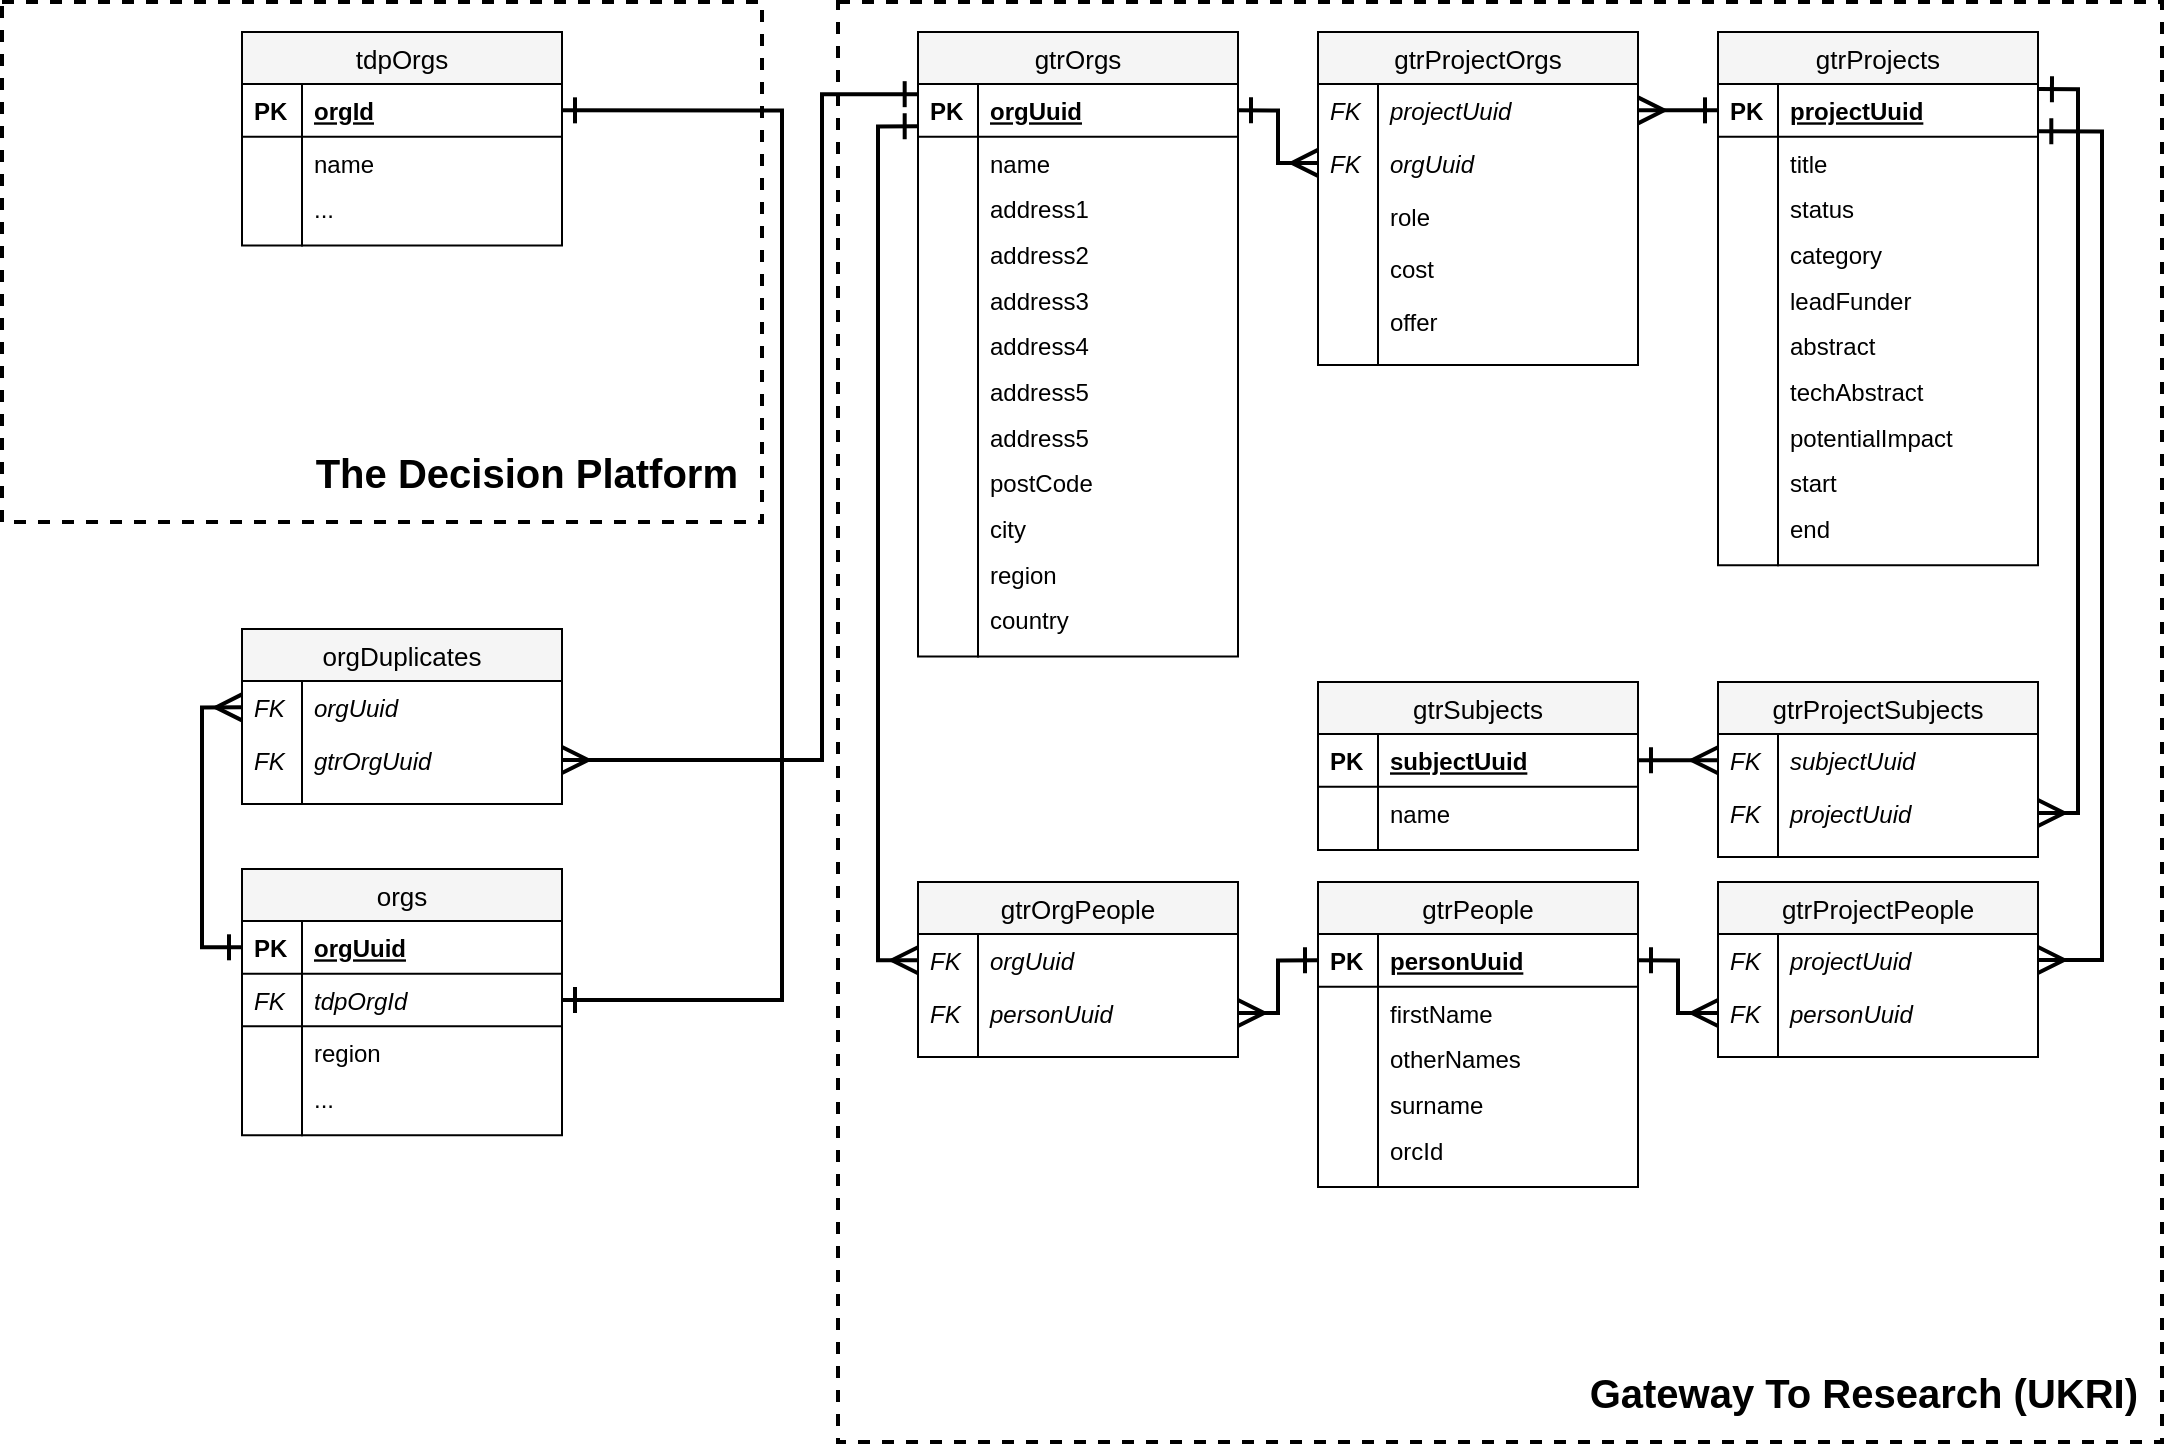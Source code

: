 <mxfile version="12.3.5" type="device" pages="1"><diagram id="cdb5e136-1861-7ef1-5e76-c57f7e18aa8d" name="erd"><mxGraphModel dx="1256" dy="652" grid="1" gridSize="10" guides="1" tooltips="1" connect="1" arrows="1" fold="1" page="1" pageScale="1" pageWidth="1169" pageHeight="827" math="1" shadow="0"><root><mxCell id="0"/><mxCell id="1" parent="0"/><mxCell id="blMHK3Wycyq-sVaYmB1D-26" value="&lt;div style=&quot;font-size: 20px;&quot; align=&quot;right&quot;&gt;Gateway To Research (UKRI)&lt;br style=&quot;font-size: 20px;&quot;&gt;&lt;/div&gt;" style="rounded=0;whiteSpace=wrap;html=1;strokeColor=#000000;fontColor=#000000;align=right;verticalAlign=bottom;fontSize=20;fontStyle=1;spacingBottom=10;spacingRight=10;strokeWidth=2;dashed=1;" parent="1" vertex="1"><mxGeometry x="458" y="40" width="662" height="720" as="geometry"/></mxCell><mxCell id="4a63a70a29bb4ada-1" value="gtrOrgs" style="swimlane;fontStyle=0;childLayout=stackLayout;horizontal=1;startSize=26;fillColor=#f5f5f5;horizontalStack=0;resizeParent=1;resizeParentMax=0;resizeLast=0;collapsible=1;marginBottom=0;swimlaneFillColor=#ffffff;align=center;strokeWidth=1;fontSize=13;strokeColor=#000000;fontColor=#000000;" parent="1" vertex="1"><mxGeometry x="498" y="55" width="160" height="312.244" as="geometry"/></mxCell><mxCell id="4a63a70a29bb4ada-2" value="orgUuid" style="shape=partialRectangle;top=0;left=0;right=0;bottom=1;align=left;verticalAlign=middle;fillColor=none;spacingLeft=34;spacingRight=4;overflow=hidden;rotatable=0;points=[[0,0.5],[1,0.5]];portConstraint=eastwest;dropTarget=0;fontStyle=5;" parent="4a63a70a29bb4ada-1" vertex="1"><mxGeometry y="26" width="160" height="26.341" as="geometry"/></mxCell><mxCell id="4a63a70a29bb4ada-3" value="PK" style="shape=partialRectangle;top=0;left=0;bottom=0;fillColor=none;align=left;verticalAlign=middle;spacingLeft=4;spacingRight=4;overflow=hidden;rotatable=0;points=[];portConstraint=eastwest;part=1;fontStyle=1" parent="4a63a70a29bb4ada-2" vertex="1" connectable="0"><mxGeometry width="30" height="26.341" as="geometry"/></mxCell><mxCell id="4a63a70a29bb4ada-6" value="name" style="shape=partialRectangle;top=0;left=0;right=0;bottom=0;align=left;verticalAlign=top;fillColor=none;spacingLeft=34;spacingRight=4;overflow=hidden;rotatable=0;points=[[0,0.5],[1,0.5]];portConstraint=eastwest;dropTarget=0;fontStyle=0" parent="4a63a70a29bb4ada-1" vertex="1"><mxGeometry y="52.341" width="160" height="22.829" as="geometry"/></mxCell><mxCell id="4a63a70a29bb4ada-7" value="" style="shape=partialRectangle;top=0;left=0;bottom=0;fillColor=none;align=left;verticalAlign=top;spacingLeft=4;spacingRight=4;overflow=hidden;rotatable=0;points=[];portConstraint=eastwest;part=1;fontStyle=2" parent="4a63a70a29bb4ada-6" vertex="1" connectable="0"><mxGeometry width="30" height="22.829" as="geometry"/></mxCell><mxCell id="4a63a70a29bb4ada-16" value="address1&#xA;" style="shape=partialRectangle;top=0;left=0;right=0;bottom=0;align=left;verticalAlign=top;fillColor=none;spacingLeft=34;spacingRight=4;overflow=hidden;rotatable=0;points=[[0,0.5],[1,0.5]];portConstraint=eastwest;dropTarget=0;" parent="4a63a70a29bb4ada-1" vertex="1"><mxGeometry y="75.171" width="160" height="22.829" as="geometry"/></mxCell><mxCell id="4a63a70a29bb4ada-17" value="" style="shape=partialRectangle;top=0;left=0;bottom=0;fillColor=none;align=left;verticalAlign=top;spacingLeft=4;spacingRight=4;overflow=hidden;rotatable=0;points=[];portConstraint=eastwest;part=1;" parent="4a63a70a29bb4ada-16" vertex="1" connectable="0"><mxGeometry width="30" height="22.829" as="geometry"/></mxCell><mxCell id="wN1Vg4w51fK2wcXLxk5F-3" value="address2" style="shape=partialRectangle;top=0;left=0;right=0;bottom=0;align=left;verticalAlign=top;fillColor=none;spacingLeft=34;spacingRight=4;overflow=hidden;rotatable=0;points=[[0,0.5],[1,0.5]];portConstraint=eastwest;dropTarget=0;" parent="4a63a70a29bb4ada-1" vertex="1"><mxGeometry y="98" width="160" height="22.829" as="geometry"/></mxCell><mxCell id="wN1Vg4w51fK2wcXLxk5F-4" value="" style="shape=partialRectangle;top=0;left=0;bottom=0;fillColor=none;align=left;verticalAlign=top;spacingLeft=4;spacingRight=4;overflow=hidden;rotatable=0;points=[];portConstraint=eastwest;part=1;" parent="wN1Vg4w51fK2wcXLxk5F-3" vertex="1" connectable="0"><mxGeometry width="30" height="22.829" as="geometry"/></mxCell><mxCell id="wN1Vg4w51fK2wcXLxk5F-5" value="address3" style="shape=partialRectangle;top=0;left=0;right=0;bottom=0;align=left;verticalAlign=top;fillColor=none;spacingLeft=34;spacingRight=4;overflow=hidden;rotatable=0;points=[[0,0.5],[1,0.5]];portConstraint=eastwest;dropTarget=0;" parent="4a63a70a29bb4ada-1" vertex="1"><mxGeometry y="120.829" width="160" height="22.829" as="geometry"/></mxCell><mxCell id="wN1Vg4w51fK2wcXLxk5F-6" value="" style="shape=partialRectangle;top=0;left=0;bottom=0;fillColor=none;align=left;verticalAlign=top;spacingLeft=4;spacingRight=4;overflow=hidden;rotatable=0;points=[];portConstraint=eastwest;part=1;" parent="wN1Vg4w51fK2wcXLxk5F-5" vertex="1" connectable="0"><mxGeometry width="30" height="22.829" as="geometry"/></mxCell><mxCell id="wN1Vg4w51fK2wcXLxk5F-7" value="address4" style="shape=partialRectangle;top=0;left=0;right=0;bottom=0;align=left;verticalAlign=top;fillColor=none;spacingLeft=34;spacingRight=4;overflow=hidden;rotatable=0;points=[[0,0.5],[1,0.5]];portConstraint=eastwest;dropTarget=0;" parent="4a63a70a29bb4ada-1" vertex="1"><mxGeometry y="143.659" width="160" height="22.829" as="geometry"/></mxCell><mxCell id="wN1Vg4w51fK2wcXLxk5F-8" value="" style="shape=partialRectangle;top=0;left=0;bottom=0;fillColor=none;align=left;verticalAlign=top;spacingLeft=4;spacingRight=4;overflow=hidden;rotatable=0;points=[];portConstraint=eastwest;part=1;" parent="wN1Vg4w51fK2wcXLxk5F-7" vertex="1" connectable="0"><mxGeometry width="30" height="22.829" as="geometry"/></mxCell><mxCell id="wN1Vg4w51fK2wcXLxk5F-9" value="address5" style="shape=partialRectangle;top=0;left=0;right=0;bottom=0;align=left;verticalAlign=top;fillColor=none;spacingLeft=34;spacingRight=4;overflow=hidden;rotatable=0;points=[[0,0.5],[1,0.5]];portConstraint=eastwest;dropTarget=0;" parent="4a63a70a29bb4ada-1" vertex="1"><mxGeometry y="166.488" width="160" height="22.829" as="geometry"/></mxCell><mxCell id="wN1Vg4w51fK2wcXLxk5F-10" value="" style="shape=partialRectangle;top=0;left=0;bottom=0;fillColor=none;align=left;verticalAlign=top;spacingLeft=4;spacingRight=4;overflow=hidden;rotatable=0;points=[];portConstraint=eastwest;part=1;" parent="wN1Vg4w51fK2wcXLxk5F-9" vertex="1" connectable="0"><mxGeometry width="30" height="22.829" as="geometry"/></mxCell><mxCell id="wN1Vg4w51fK2wcXLxk5F-11" value="address5" style="shape=partialRectangle;top=0;left=0;right=0;bottom=0;align=left;verticalAlign=top;fillColor=none;spacingLeft=34;spacingRight=4;overflow=hidden;rotatable=0;points=[[0,0.5],[1,0.5]];portConstraint=eastwest;dropTarget=0;" parent="4a63a70a29bb4ada-1" vertex="1"><mxGeometry y="189.317" width="160" height="22.829" as="geometry"/></mxCell><mxCell id="wN1Vg4w51fK2wcXLxk5F-12" value="" style="shape=partialRectangle;top=0;left=0;bottom=0;fillColor=none;align=left;verticalAlign=top;spacingLeft=4;spacingRight=4;overflow=hidden;rotatable=0;points=[];portConstraint=eastwest;part=1;" parent="wN1Vg4w51fK2wcXLxk5F-11" vertex="1" connectable="0"><mxGeometry width="30" height="22.829" as="geometry"/></mxCell><mxCell id="xlkO0mlFRbdkkPDl5ryK-1" value="postCode" style="shape=partialRectangle;top=0;left=0;right=0;bottom=0;align=left;verticalAlign=top;fillColor=none;spacingLeft=34;spacingRight=4;overflow=hidden;rotatable=0;points=[[0,0.5],[1,0.5]];portConstraint=eastwest;dropTarget=0;" parent="4a63a70a29bb4ada-1" vertex="1"><mxGeometry y="212.146" width="160" height="22.829" as="geometry"/></mxCell><mxCell id="xlkO0mlFRbdkkPDl5ryK-2" value="" style="shape=partialRectangle;top=0;left=0;bottom=0;fillColor=none;align=left;verticalAlign=top;spacingLeft=4;spacingRight=4;overflow=hidden;rotatable=0;points=[];portConstraint=eastwest;part=1;" parent="xlkO0mlFRbdkkPDl5ryK-1" vertex="1" connectable="0"><mxGeometry width="30" height="22.829" as="geometry"/></mxCell><mxCell id="xlkO0mlFRbdkkPDl5ryK-3" value="city" style="shape=partialRectangle;top=0;left=0;right=0;bottom=0;align=left;verticalAlign=top;fillColor=none;spacingLeft=34;spacingRight=4;overflow=hidden;rotatable=0;points=[[0,0.5],[1,0.5]];portConstraint=eastwest;dropTarget=0;" parent="4a63a70a29bb4ada-1" vertex="1"><mxGeometry y="234.976" width="160" height="22.829" as="geometry"/></mxCell><mxCell id="xlkO0mlFRbdkkPDl5ryK-4" value="" style="shape=partialRectangle;top=0;left=0;bottom=0;fillColor=none;align=left;verticalAlign=top;spacingLeft=4;spacingRight=4;overflow=hidden;rotatable=0;points=[];portConstraint=eastwest;part=1;" parent="xlkO0mlFRbdkkPDl5ryK-3" vertex="1" connectable="0"><mxGeometry width="30" height="22.829" as="geometry"/></mxCell><mxCell id="xlkO0mlFRbdkkPDl5ryK-5" value="region" style="shape=partialRectangle;top=0;left=0;right=0;bottom=0;align=left;verticalAlign=top;fillColor=none;spacingLeft=34;spacingRight=4;overflow=hidden;rotatable=0;points=[[0,0.5],[1,0.5]];portConstraint=eastwest;dropTarget=0;" parent="4a63a70a29bb4ada-1" vertex="1"><mxGeometry y="257.805" width="160" height="22.829" as="geometry"/></mxCell><mxCell id="xlkO0mlFRbdkkPDl5ryK-6" value="" style="shape=partialRectangle;top=0;left=0;bottom=0;fillColor=none;align=left;verticalAlign=top;spacingLeft=4;spacingRight=4;overflow=hidden;rotatable=0;points=[];portConstraint=eastwest;part=1;" parent="xlkO0mlFRbdkkPDl5ryK-5" vertex="1" connectable="0"><mxGeometry width="30" height="22.829" as="geometry"/></mxCell><mxCell id="xlkO0mlFRbdkkPDl5ryK-7" value="country" style="shape=partialRectangle;top=0;left=0;right=0;bottom=0;align=left;verticalAlign=top;fillColor=none;spacingLeft=34;spacingRight=4;overflow=hidden;rotatable=0;points=[[0,0.5],[1,0.5]];portConstraint=eastwest;dropTarget=0;" parent="4a63a70a29bb4ada-1" vertex="1"><mxGeometry y="280.634" width="160" height="22.829" as="geometry"/></mxCell><mxCell id="xlkO0mlFRbdkkPDl5ryK-8" value="" style="shape=partialRectangle;top=0;left=0;bottom=0;fillColor=none;align=left;verticalAlign=top;spacingLeft=4;spacingRight=4;overflow=hidden;rotatable=0;points=[];portConstraint=eastwest;part=1;" parent="xlkO0mlFRbdkkPDl5ryK-7" vertex="1" connectable="0"><mxGeometry width="30" height="22.829" as="geometry"/></mxCell><mxCell id="4a63a70a29bb4ada-10" value="" style="shape=partialRectangle;top=0;left=0;right=0;bottom=0;align=left;verticalAlign=top;fillColor=none;spacingLeft=34;spacingRight=4;overflow=hidden;rotatable=0;points=[[0,0.5],[1,0.5]];portConstraint=eastwest;dropTarget=0;" parent="4a63a70a29bb4ada-1" vertex="1"><mxGeometry y="303.463" width="160" height="8.78" as="geometry"/></mxCell><mxCell id="4a63a70a29bb4ada-11" value="" style="shape=partialRectangle;top=0;left=0;bottom=0;fillColor=none;align=left;verticalAlign=top;spacingLeft=4;spacingRight=4;overflow=hidden;rotatable=0;points=[];portConstraint=eastwest;part=1;" parent="4a63a70a29bb4ada-10" vertex="1" connectable="0"><mxGeometry width="30" height="8.78" as="geometry"/></mxCell><mxCell id="wixUJi44Wj--gHiYIzpg-1" value="gtrProjects" style="swimlane;fontStyle=0;childLayout=stackLayout;horizontal=1;startSize=26;fillColor=#f5f5f5;horizontalStack=0;resizeParent=1;resizeParentMax=0;resizeLast=0;collapsible=1;marginBottom=0;swimlaneFillColor=#ffffff;align=center;strokeWidth=1;fontSize=13;strokeColor=#000000;fontColor=#000000;" parent="1" vertex="1"><mxGeometry x="898" y="55" width="160" height="266.585" as="geometry"/></mxCell><mxCell id="wixUJi44Wj--gHiYIzpg-2" value="projectUuid" style="shape=partialRectangle;top=0;left=0;right=0;bottom=1;align=left;verticalAlign=middle;fillColor=none;spacingLeft=34;spacingRight=4;overflow=hidden;rotatable=0;points=[[0,0.5],[1,0.5]];portConstraint=eastwest;dropTarget=0;fontStyle=5;" parent="wixUJi44Wj--gHiYIzpg-1" vertex="1"><mxGeometry y="26" width="160" height="26.341" as="geometry"/></mxCell><mxCell id="wixUJi44Wj--gHiYIzpg-3" value="PK" style="shape=partialRectangle;top=0;left=0;bottom=0;fillColor=none;align=left;verticalAlign=middle;spacingLeft=4;spacingRight=4;overflow=hidden;rotatable=0;points=[];portConstraint=eastwest;part=1;fontStyle=1" parent="wixUJi44Wj--gHiYIzpg-2" vertex="1" connectable="0"><mxGeometry width="30" height="26.341" as="geometry"/></mxCell><mxCell id="wixUJi44Wj--gHiYIzpg-4" value="title" style="shape=partialRectangle;top=0;left=0;right=0;bottom=0;align=left;verticalAlign=top;fillColor=none;spacingLeft=34;spacingRight=4;overflow=hidden;rotatable=0;points=[[0,0.5],[1,0.5]];portConstraint=eastwest;dropTarget=0;fontStyle=0" parent="wixUJi44Wj--gHiYIzpg-1" vertex="1"><mxGeometry y="52.341" width="160" height="22.829" as="geometry"/></mxCell><mxCell id="wixUJi44Wj--gHiYIzpg-5" value="" style="shape=partialRectangle;top=0;left=0;bottom=0;fillColor=none;align=left;verticalAlign=top;spacingLeft=4;spacingRight=4;overflow=hidden;rotatable=0;points=[];portConstraint=eastwest;part=1;fontStyle=2" parent="wixUJi44Wj--gHiYIzpg-4" vertex="1" connectable="0"><mxGeometry width="30" height="22.829" as="geometry"/></mxCell><mxCell id="wixUJi44Wj--gHiYIzpg-28" value="status" style="shape=partialRectangle;top=0;left=0;right=0;bottom=0;align=left;verticalAlign=top;fillColor=none;spacingLeft=34;spacingRight=4;overflow=hidden;rotatable=0;points=[[0,0.5],[1,0.5]];portConstraint=eastwest;dropTarget=0;fontStyle=0" parent="wixUJi44Wj--gHiYIzpg-1" vertex="1"><mxGeometry y="75.171" width="160" height="22.829" as="geometry"/></mxCell><mxCell id="wixUJi44Wj--gHiYIzpg-29" value="" style="shape=partialRectangle;top=0;left=0;bottom=0;fillColor=none;align=left;verticalAlign=top;spacingLeft=4;spacingRight=4;overflow=hidden;rotatable=0;points=[];portConstraint=eastwest;part=1;fontStyle=2" parent="wixUJi44Wj--gHiYIzpg-28" vertex="1" connectable="0"><mxGeometry width="30" height="22.829" as="geometry"/></mxCell><mxCell id="wixUJi44Wj--gHiYIzpg-30" value="category" style="shape=partialRectangle;top=0;left=0;right=0;bottom=0;align=left;verticalAlign=top;fillColor=none;spacingLeft=34;spacingRight=4;overflow=hidden;rotatable=0;points=[[0,0.5],[1,0.5]];portConstraint=eastwest;dropTarget=0;fontStyle=0" parent="wixUJi44Wj--gHiYIzpg-1" vertex="1"><mxGeometry y="98" width="160" height="22.829" as="geometry"/></mxCell><mxCell id="wixUJi44Wj--gHiYIzpg-31" value="" style="shape=partialRectangle;top=0;left=0;bottom=0;fillColor=none;align=left;verticalAlign=top;spacingLeft=4;spacingRight=4;overflow=hidden;rotatable=0;points=[];portConstraint=eastwest;part=1;fontStyle=2" parent="wixUJi44Wj--gHiYIzpg-30" vertex="1" connectable="0"><mxGeometry width="30" height="22.829" as="geometry"/></mxCell><mxCell id="wixUJi44Wj--gHiYIzpg-32" value="leadFunder" style="shape=partialRectangle;top=0;left=0;right=0;bottom=0;align=left;verticalAlign=top;fillColor=none;spacingLeft=34;spacingRight=4;overflow=hidden;rotatable=0;points=[[0,0.5],[1,0.5]];portConstraint=eastwest;dropTarget=0;fontStyle=0" parent="wixUJi44Wj--gHiYIzpg-1" vertex="1"><mxGeometry y="120.829" width="160" height="22.829" as="geometry"/></mxCell><mxCell id="wixUJi44Wj--gHiYIzpg-33" value="" style="shape=partialRectangle;top=0;left=0;bottom=0;fillColor=none;align=left;verticalAlign=top;spacingLeft=4;spacingRight=4;overflow=hidden;rotatable=0;points=[];portConstraint=eastwest;part=1;fontStyle=2" parent="wixUJi44Wj--gHiYIzpg-32" vertex="1" connectable="0"><mxGeometry width="30" height="22.829" as="geometry"/></mxCell><mxCell id="wixUJi44Wj--gHiYIzpg-34" value="abstract" style="shape=partialRectangle;top=0;left=0;right=0;bottom=0;align=left;verticalAlign=top;fillColor=none;spacingLeft=34;spacingRight=4;overflow=hidden;rotatable=0;points=[[0,0.5],[1,0.5]];portConstraint=eastwest;dropTarget=0;fontStyle=0" parent="wixUJi44Wj--gHiYIzpg-1" vertex="1"><mxGeometry y="143.659" width="160" height="22.829" as="geometry"/></mxCell><mxCell id="wixUJi44Wj--gHiYIzpg-35" value="" style="shape=partialRectangle;top=0;left=0;bottom=0;fillColor=none;align=left;verticalAlign=top;spacingLeft=4;spacingRight=4;overflow=hidden;rotatable=0;points=[];portConstraint=eastwest;part=1;fontStyle=2" parent="wixUJi44Wj--gHiYIzpg-34" vertex="1" connectable="0"><mxGeometry width="30" height="22.829" as="geometry"/></mxCell><mxCell id="wixUJi44Wj--gHiYIzpg-36" value="techAbstract" style="shape=partialRectangle;top=0;left=0;right=0;bottom=0;align=left;verticalAlign=top;fillColor=none;spacingLeft=34;spacingRight=4;overflow=hidden;rotatable=0;points=[[0,0.5],[1,0.5]];portConstraint=eastwest;dropTarget=0;fontStyle=0" parent="wixUJi44Wj--gHiYIzpg-1" vertex="1"><mxGeometry y="166.488" width="160" height="22.829" as="geometry"/></mxCell><mxCell id="wixUJi44Wj--gHiYIzpg-37" value="" style="shape=partialRectangle;top=0;left=0;bottom=0;fillColor=none;align=left;verticalAlign=top;spacingLeft=4;spacingRight=4;overflow=hidden;rotatable=0;points=[];portConstraint=eastwest;part=1;fontStyle=2" parent="wixUJi44Wj--gHiYIzpg-36" vertex="1" connectable="0"><mxGeometry width="30" height="22.829" as="geometry"/></mxCell><mxCell id="wixUJi44Wj--gHiYIzpg-38" value="potentialImpact" style="shape=partialRectangle;top=0;left=0;right=0;bottom=0;align=left;verticalAlign=top;fillColor=none;spacingLeft=34;spacingRight=4;overflow=hidden;rotatable=0;points=[[0,0.5],[1,0.5]];portConstraint=eastwest;dropTarget=0;fontStyle=0" parent="wixUJi44Wj--gHiYIzpg-1" vertex="1"><mxGeometry y="189.317" width="160" height="22.829" as="geometry"/></mxCell><mxCell id="wixUJi44Wj--gHiYIzpg-39" value="" style="shape=partialRectangle;top=0;left=0;bottom=0;fillColor=none;align=left;verticalAlign=top;spacingLeft=4;spacingRight=4;overflow=hidden;rotatable=0;points=[];portConstraint=eastwest;part=1;fontStyle=2" parent="wixUJi44Wj--gHiYIzpg-38" vertex="1" connectable="0"><mxGeometry width="30" height="22.829" as="geometry"/></mxCell><mxCell id="wixUJi44Wj--gHiYIzpg-40" value="start" style="shape=partialRectangle;top=0;left=0;right=0;bottom=0;align=left;verticalAlign=top;fillColor=none;spacingLeft=34;spacingRight=4;overflow=hidden;rotatable=0;points=[[0,0.5],[1,0.5]];portConstraint=eastwest;dropTarget=0;fontStyle=0" parent="wixUJi44Wj--gHiYIzpg-1" vertex="1"><mxGeometry y="212.146" width="160" height="22.829" as="geometry"/></mxCell><mxCell id="wixUJi44Wj--gHiYIzpg-41" value="" style="shape=partialRectangle;top=0;left=0;bottom=0;fillColor=none;align=left;verticalAlign=top;spacingLeft=4;spacingRight=4;overflow=hidden;rotatable=0;points=[];portConstraint=eastwest;part=1;fontStyle=2" parent="wixUJi44Wj--gHiYIzpg-40" vertex="1" connectable="0"><mxGeometry width="30" height="22.829" as="geometry"/></mxCell><mxCell id="wixUJi44Wj--gHiYIzpg-42" value="end" style="shape=partialRectangle;top=0;left=0;right=0;bottom=0;align=left;verticalAlign=top;fillColor=none;spacingLeft=34;spacingRight=4;overflow=hidden;rotatable=0;points=[[0,0.5],[1,0.5]];portConstraint=eastwest;dropTarget=0;fontStyle=0" parent="wixUJi44Wj--gHiYIzpg-1" vertex="1"><mxGeometry y="234.976" width="160" height="22.829" as="geometry"/></mxCell><mxCell id="wixUJi44Wj--gHiYIzpg-43" value="" style="shape=partialRectangle;top=0;left=0;bottom=0;fillColor=none;align=left;verticalAlign=top;spacingLeft=4;spacingRight=4;overflow=hidden;rotatable=0;points=[];portConstraint=eastwest;part=1;fontStyle=2" parent="wixUJi44Wj--gHiYIzpg-42" vertex="1" connectable="0"><mxGeometry width="30" height="22.829" as="geometry"/></mxCell><mxCell id="wixUJi44Wj--gHiYIzpg-26" value="" style="shape=partialRectangle;top=0;left=0;right=0;bottom=0;align=left;verticalAlign=top;fillColor=none;spacingLeft=34;spacingRight=4;overflow=hidden;rotatable=0;points=[[0,0.5],[1,0.5]];portConstraint=eastwest;dropTarget=0;" parent="wixUJi44Wj--gHiYIzpg-1" vertex="1"><mxGeometry y="257.805" width="160" height="8.78" as="geometry"/></mxCell><mxCell id="wixUJi44Wj--gHiYIzpg-27" value="" style="shape=partialRectangle;top=0;left=0;bottom=0;fillColor=none;align=left;verticalAlign=top;spacingLeft=4;spacingRight=4;overflow=hidden;rotatable=0;points=[];portConstraint=eastwest;part=1;" parent="wixUJi44Wj--gHiYIzpg-26" vertex="1" connectable="0"><mxGeometry width="30" height="8.78" as="geometry"/></mxCell><mxCell id="wixUJi44Wj--gHiYIzpg-44" value="gtrProjectOrgs" style="swimlane;fontStyle=0;childLayout=stackLayout;horizontal=1;startSize=26;fillColor=#f5f5f5;horizontalStack=0;resizeParent=1;resizeParentMax=0;resizeLast=0;collapsible=1;marginBottom=0;swimlaneFillColor=#ffffff;align=center;strokeWidth=1;fontSize=13;strokeColor=#000000;fontColor=#000000;" parent="1" vertex="1"><mxGeometry x="698" y="55" width="160" height="166.488" as="geometry"/></mxCell><mxCell id="wixUJi44Wj--gHiYIzpg-45" value="projectUuid" style="shape=partialRectangle;top=0;left=0;right=0;bottom=1;align=left;verticalAlign=middle;fillColor=none;spacingLeft=34;spacingRight=4;overflow=hidden;rotatable=0;points=[[0,0.5],[1,0.5]];portConstraint=eastwest;dropTarget=0;fontStyle=2;strokeColor=none;" parent="wixUJi44Wj--gHiYIzpg-44" vertex="1"><mxGeometry y="26" width="160" height="26.341" as="geometry"/></mxCell><mxCell id="wixUJi44Wj--gHiYIzpg-46" value="FK" style="shape=partialRectangle;top=0;left=0;bottom=0;fillColor=none;align=left;verticalAlign=middle;spacingLeft=4;spacingRight=4;overflow=hidden;rotatable=0;points=[];portConstraint=eastwest;part=1;fontStyle=2" parent="wixUJi44Wj--gHiYIzpg-45" vertex="1" connectable="0"><mxGeometry width="30" height="26.341" as="geometry"/></mxCell><mxCell id="wixUJi44Wj--gHiYIzpg-69" value="orgUuid" style="shape=partialRectangle;top=0;left=0;right=0;bottom=1;align=left;verticalAlign=middle;fillColor=none;spacingLeft=34;spacingRight=4;overflow=hidden;rotatable=0;points=[[0,0.5],[1,0.5]];portConstraint=eastwest;dropTarget=0;fontStyle=2;strokeColor=none;" parent="wixUJi44Wj--gHiYIzpg-44" vertex="1"><mxGeometry y="52.341" width="160" height="26.341" as="geometry"/></mxCell><mxCell id="wixUJi44Wj--gHiYIzpg-70" value="FK" style="shape=partialRectangle;top=0;left=0;bottom=0;fillColor=none;align=left;verticalAlign=middle;spacingLeft=4;spacingRight=4;overflow=hidden;rotatable=0;points=[];portConstraint=eastwest;part=1;fontStyle=2" parent="wixUJi44Wj--gHiYIzpg-69" vertex="1" connectable="0"><mxGeometry width="30" height="26.341" as="geometry"/></mxCell><mxCell id="wixUJi44Wj--gHiYIzpg-71" value="role" style="shape=partialRectangle;top=0;left=0;right=0;bottom=1;align=left;verticalAlign=middle;fillColor=none;spacingLeft=34;spacingRight=4;overflow=hidden;rotatable=0;points=[[0,0.5],[1,0.5]];portConstraint=eastwest;dropTarget=0;fontStyle=0;strokeColor=none;" parent="wixUJi44Wj--gHiYIzpg-44" vertex="1"><mxGeometry y="78.683" width="160" height="26.341" as="geometry"/></mxCell><mxCell id="wixUJi44Wj--gHiYIzpg-72" value="" style="shape=partialRectangle;top=0;left=0;bottom=0;fillColor=none;align=left;verticalAlign=middle;spacingLeft=4;spacingRight=4;overflow=hidden;rotatable=0;points=[];portConstraint=eastwest;part=1;fontStyle=0" parent="wixUJi44Wj--gHiYIzpg-71" vertex="1" connectable="0"><mxGeometry width="30" height="26.341" as="geometry"/></mxCell><mxCell id="wixUJi44Wj--gHiYIzpg-73" value="cost" style="shape=partialRectangle;top=0;left=0;right=0;bottom=1;align=left;verticalAlign=middle;fillColor=none;spacingLeft=34;spacingRight=4;overflow=hidden;rotatable=0;points=[[0,0.5],[1,0.5]];portConstraint=eastwest;dropTarget=0;fontStyle=0;strokeColor=none;" parent="wixUJi44Wj--gHiYIzpg-44" vertex="1"><mxGeometry y="105.024" width="160" height="26.341" as="geometry"/></mxCell><mxCell id="wixUJi44Wj--gHiYIzpg-74" value="" style="shape=partialRectangle;top=0;left=0;bottom=0;fillColor=none;align=left;verticalAlign=middle;spacingLeft=4;spacingRight=4;overflow=hidden;rotatable=0;points=[];portConstraint=eastwest;part=1;fontStyle=0" parent="wixUJi44Wj--gHiYIzpg-73" vertex="1" connectable="0"><mxGeometry width="30" height="26.341" as="geometry"/></mxCell><mxCell id="wixUJi44Wj--gHiYIzpg-75" value="offer" style="shape=partialRectangle;top=0;left=0;right=0;bottom=1;align=left;verticalAlign=middle;fillColor=none;spacingLeft=34;spacingRight=4;overflow=hidden;rotatable=0;points=[[0,0.5],[1,0.5]];portConstraint=eastwest;dropTarget=0;fontStyle=0;strokeColor=none;" parent="wixUJi44Wj--gHiYIzpg-44" vertex="1"><mxGeometry y="131.366" width="160" height="26.341" as="geometry"/></mxCell><mxCell id="wixUJi44Wj--gHiYIzpg-76" value="" style="shape=partialRectangle;top=0;left=0;bottom=0;fillColor=none;align=left;verticalAlign=middle;spacingLeft=4;spacingRight=4;overflow=hidden;rotatable=0;points=[];portConstraint=eastwest;part=1;fontStyle=0" parent="wixUJi44Wj--gHiYIzpg-75" vertex="1" connectable="0"><mxGeometry width="30" height="26.341" as="geometry"/></mxCell><mxCell id="wixUJi44Wj--gHiYIzpg-65" value="" style="shape=partialRectangle;top=0;left=0;right=0;bottom=0;align=left;verticalAlign=top;fillColor=none;spacingLeft=34;spacingRight=4;overflow=hidden;rotatable=0;points=[[0,0.5],[1,0.5]];portConstraint=eastwest;dropTarget=0;" parent="wixUJi44Wj--gHiYIzpg-44" vertex="1"><mxGeometry y="157.707" width="160" height="8.78" as="geometry"/></mxCell><mxCell id="wixUJi44Wj--gHiYIzpg-66" value="" style="shape=partialRectangle;top=0;left=0;bottom=0;fillColor=none;align=left;verticalAlign=top;spacingLeft=4;spacingRight=4;overflow=hidden;rotatable=0;points=[];portConstraint=eastwest;part=1;" parent="wixUJi44Wj--gHiYIzpg-65" vertex="1" connectable="0"><mxGeometry width="30" height="8.78" as="geometry"/></mxCell><mxCell id="wixUJi44Wj--gHiYIzpg-101" value="gtrSubjects" style="swimlane;fontStyle=0;childLayout=stackLayout;horizontal=1;startSize=26;fillColor=#f5f5f5;horizontalStack=0;resizeParent=1;resizeParentMax=0;resizeLast=0;collapsible=1;marginBottom=0;swimlaneFillColor=#ffffff;align=center;strokeWidth=1;fontSize=13;strokeColor=#000000;fontColor=#000000;" parent="1" vertex="1"><mxGeometry x="698" y="380" width="160" height="83.951" as="geometry"><mxRectangle x="710" width="160" height="26" as="alternateBounds"/></mxGeometry></mxCell><mxCell id="wixUJi44Wj--gHiYIzpg-102" value="subjectUuid" style="shape=partialRectangle;top=0;left=0;right=0;bottom=1;align=left;verticalAlign=middle;fillColor=none;spacingLeft=34;spacingRight=4;overflow=hidden;rotatable=0;points=[[0,0.5],[1,0.5]];portConstraint=eastwest;dropTarget=0;fontStyle=5;" parent="wixUJi44Wj--gHiYIzpg-101" vertex="1"><mxGeometry y="26" width="160" height="26.341" as="geometry"/></mxCell><mxCell id="wixUJi44Wj--gHiYIzpg-103" value="PK" style="shape=partialRectangle;top=0;left=0;bottom=0;fillColor=none;align=left;verticalAlign=middle;spacingLeft=4;spacingRight=4;overflow=hidden;rotatable=0;points=[];portConstraint=eastwest;part=1;fontStyle=1" parent="wixUJi44Wj--gHiYIzpg-102" vertex="1" connectable="0"><mxGeometry width="30" height="26.341" as="geometry"/></mxCell><mxCell id="wixUJi44Wj--gHiYIzpg-104" value="name" style="shape=partialRectangle;top=0;left=0;right=0;bottom=0;align=left;verticalAlign=top;fillColor=none;spacingLeft=34;spacingRight=4;overflow=hidden;rotatable=0;points=[[0,0.5],[1,0.5]];portConstraint=eastwest;dropTarget=0;fontStyle=0" parent="wixUJi44Wj--gHiYIzpg-101" vertex="1"><mxGeometry y="52.341" width="160" height="22.829" as="geometry"/></mxCell><mxCell id="wixUJi44Wj--gHiYIzpg-105" value="" style="shape=partialRectangle;top=0;left=0;bottom=0;fillColor=none;align=left;verticalAlign=top;spacingLeft=4;spacingRight=4;overflow=hidden;rotatable=0;points=[];portConstraint=eastwest;part=1;fontStyle=2" parent="wixUJi44Wj--gHiYIzpg-104" vertex="1" connectable="0"><mxGeometry width="30" height="22.829" as="geometry"/></mxCell><mxCell id="wixUJi44Wj--gHiYIzpg-122" value="" style="shape=partialRectangle;top=0;left=0;right=0;bottom=0;align=left;verticalAlign=top;fillColor=none;spacingLeft=34;spacingRight=4;overflow=hidden;rotatable=0;points=[[0,0.5],[1,0.5]];portConstraint=eastwest;dropTarget=0;" parent="wixUJi44Wj--gHiYIzpg-101" vertex="1"><mxGeometry y="75.171" width="160" height="8.78" as="geometry"/></mxCell><mxCell id="wixUJi44Wj--gHiYIzpg-123" value="" style="shape=partialRectangle;top=0;left=0;bottom=0;fillColor=none;align=left;verticalAlign=top;spacingLeft=4;spacingRight=4;overflow=hidden;rotatable=0;points=[];portConstraint=eastwest;part=1;" parent="wixUJi44Wj--gHiYIzpg-122" vertex="1" connectable="0"><mxGeometry width="30" height="8.78" as="geometry"/></mxCell><mxCell id="wixUJi44Wj--gHiYIzpg-124" value="gtrProjectSubjects" style="swimlane;fontStyle=0;childLayout=stackLayout;horizontal=1;startSize=26;fillColor=#f5f5f5;horizontalStack=0;resizeParent=1;resizeParentMax=0;resizeLast=0;collapsible=1;marginBottom=0;swimlaneFillColor=#ffffff;align=center;strokeWidth=1;fontSize=13;strokeColor=#000000;fontColor=#000000;" parent="1" vertex="1"><mxGeometry x="898" y="380" width="160" height="87.463" as="geometry"><mxRectangle x="710" width="160" height="26" as="alternateBounds"/></mxGeometry></mxCell><mxCell id="wixUJi44Wj--gHiYIzpg-133" value="subjectUuid" style="shape=partialRectangle;top=0;left=0;right=0;bottom=1;align=left;verticalAlign=middle;fillColor=none;spacingLeft=34;spacingRight=4;overflow=hidden;rotatable=0;points=[[0,0.5],[1,0.5]];portConstraint=eastwest;dropTarget=0;fontStyle=2;strokeColor=none;" parent="wixUJi44Wj--gHiYIzpg-124" vertex="1"><mxGeometry y="26" width="160" height="26.341" as="geometry"/></mxCell><mxCell id="wixUJi44Wj--gHiYIzpg-134" value="FK" style="shape=partialRectangle;top=0;left=0;bottom=0;fillColor=none;align=left;verticalAlign=middle;spacingLeft=4;spacingRight=4;overflow=hidden;rotatable=0;points=[];portConstraint=eastwest;part=1;fontStyle=2" parent="wixUJi44Wj--gHiYIzpg-133" vertex="1" connectable="0"><mxGeometry width="30" height="26.341" as="geometry"/></mxCell><mxCell id="wixUJi44Wj--gHiYIzpg-125" value="projectUuid" style="shape=partialRectangle;top=0;left=0;right=0;bottom=1;align=left;verticalAlign=middle;fillColor=none;spacingLeft=34;spacingRight=4;overflow=hidden;rotatable=0;points=[[0,0.5],[1,0.5]];portConstraint=eastwest;dropTarget=0;fontStyle=2;strokeColor=none;" parent="wixUJi44Wj--gHiYIzpg-124" vertex="1"><mxGeometry y="52.341" width="160" height="26.341" as="geometry"/></mxCell><mxCell id="wixUJi44Wj--gHiYIzpg-126" value="FK" style="shape=partialRectangle;top=0;left=0;bottom=0;fillColor=none;align=left;verticalAlign=middle;spacingLeft=4;spacingRight=4;overflow=hidden;rotatable=0;points=[];portConstraint=eastwest;part=1;fontStyle=2" parent="wixUJi44Wj--gHiYIzpg-125" vertex="1" connectable="0"><mxGeometry width="30" height="26.341" as="geometry"/></mxCell><mxCell id="wixUJi44Wj--gHiYIzpg-129" value="" style="shape=partialRectangle;top=0;left=0;right=0;bottom=0;align=left;verticalAlign=top;fillColor=none;spacingLeft=34;spacingRight=4;overflow=hidden;rotatable=0;points=[[0,0.5],[1,0.5]];portConstraint=eastwest;dropTarget=0;" parent="wixUJi44Wj--gHiYIzpg-124" vertex="1"><mxGeometry y="78.683" width="160" height="8.78" as="geometry"/></mxCell><mxCell id="wixUJi44Wj--gHiYIzpg-130" value="" style="shape=partialRectangle;top=0;left=0;bottom=0;fillColor=none;align=left;verticalAlign=top;spacingLeft=4;spacingRight=4;overflow=hidden;rotatable=0;points=[];portConstraint=eastwest;part=1;" parent="wixUJi44Wj--gHiYIzpg-129" vertex="1" connectable="0"><mxGeometry width="30" height="8.78" as="geometry"/></mxCell><mxCell id="wixUJi44Wj--gHiYIzpg-137" value="gtrPeople" style="swimlane;fontStyle=0;childLayout=stackLayout;horizontal=1;startSize=26;fillColor=#f5f5f5;horizontalStack=0;resizeParent=1;resizeParentMax=0;resizeLast=0;collapsible=1;marginBottom=0;swimlaneFillColor=#ffffff;align=center;strokeWidth=1;fontSize=13;strokeColor=#000000;fontColor=#000000;" parent="1" vertex="1"><mxGeometry x="698" y="480" width="160" height="152.439" as="geometry"/></mxCell><mxCell id="wixUJi44Wj--gHiYIzpg-138" value="personUuid" style="shape=partialRectangle;top=0;left=0;right=0;bottom=1;align=left;verticalAlign=middle;fillColor=none;spacingLeft=34;spacingRight=4;overflow=hidden;rotatable=0;points=[[0,0.5],[1,0.5]];portConstraint=eastwest;dropTarget=0;fontStyle=5;" parent="wixUJi44Wj--gHiYIzpg-137" vertex="1"><mxGeometry y="26" width="160" height="26.341" as="geometry"/></mxCell><mxCell id="wixUJi44Wj--gHiYIzpg-139" value="PK" style="shape=partialRectangle;top=0;left=0;bottom=0;fillColor=none;align=left;verticalAlign=middle;spacingLeft=4;spacingRight=4;overflow=hidden;rotatable=0;points=[];portConstraint=eastwest;part=1;fontStyle=1" parent="wixUJi44Wj--gHiYIzpg-138" vertex="1" connectable="0"><mxGeometry width="30" height="26.341" as="geometry"/></mxCell><mxCell id="wixUJi44Wj--gHiYIzpg-140" value="firstName" style="shape=partialRectangle;top=0;left=0;right=0;bottom=0;align=left;verticalAlign=top;fillColor=none;spacingLeft=34;spacingRight=4;overflow=hidden;rotatable=0;points=[[0,0.5],[1,0.5]];portConstraint=eastwest;dropTarget=0;fontStyle=0" parent="wixUJi44Wj--gHiYIzpg-137" vertex="1"><mxGeometry y="52.341" width="160" height="22.829" as="geometry"/></mxCell><mxCell id="wixUJi44Wj--gHiYIzpg-141" value="" style="shape=partialRectangle;top=0;left=0;bottom=0;fillColor=none;align=left;verticalAlign=top;spacingLeft=4;spacingRight=4;overflow=hidden;rotatable=0;points=[];portConstraint=eastwest;part=1;fontStyle=2" parent="wixUJi44Wj--gHiYIzpg-140" vertex="1" connectable="0"><mxGeometry width="30" height="22.829" as="geometry"/></mxCell><mxCell id="wixUJi44Wj--gHiYIzpg-142" value="otherNames" style="shape=partialRectangle;top=0;left=0;right=0;bottom=0;align=left;verticalAlign=top;fillColor=none;spacingLeft=34;spacingRight=4;overflow=hidden;rotatable=0;points=[[0,0.5],[1,0.5]];portConstraint=eastwest;dropTarget=0;" parent="wixUJi44Wj--gHiYIzpg-137" vertex="1"><mxGeometry y="75.171" width="160" height="22.829" as="geometry"/></mxCell><mxCell id="wixUJi44Wj--gHiYIzpg-143" value="" style="shape=partialRectangle;top=0;left=0;bottom=0;fillColor=none;align=left;verticalAlign=top;spacingLeft=4;spacingRight=4;overflow=hidden;rotatable=0;points=[];portConstraint=eastwest;part=1;" parent="wixUJi44Wj--gHiYIzpg-142" vertex="1" connectable="0"><mxGeometry width="30" height="22.829" as="geometry"/></mxCell><mxCell id="wixUJi44Wj--gHiYIzpg-144" value="surname" style="shape=partialRectangle;top=0;left=0;right=0;bottom=0;align=left;verticalAlign=top;fillColor=none;spacingLeft=34;spacingRight=4;overflow=hidden;rotatable=0;points=[[0,0.5],[1,0.5]];portConstraint=eastwest;dropTarget=0;" parent="wixUJi44Wj--gHiYIzpg-137" vertex="1"><mxGeometry y="98" width="160" height="22.829" as="geometry"/></mxCell><mxCell id="wixUJi44Wj--gHiYIzpg-145" value="" style="shape=partialRectangle;top=0;left=0;bottom=0;fillColor=none;align=left;verticalAlign=top;spacingLeft=4;spacingRight=4;overflow=hidden;rotatable=0;points=[];portConstraint=eastwest;part=1;" parent="wixUJi44Wj--gHiYIzpg-144" vertex="1" connectable="0"><mxGeometry width="30" height="22.829" as="geometry"/></mxCell><mxCell id="blMHK3Wycyq-sVaYmB1D-1" value="orcId" style="shape=partialRectangle;top=0;left=0;right=0;bottom=0;align=left;verticalAlign=top;fillColor=none;spacingLeft=34;spacingRight=4;overflow=hidden;rotatable=0;points=[[0,0.5],[1,0.5]];portConstraint=eastwest;dropTarget=0;" parent="wixUJi44Wj--gHiYIzpg-137" vertex="1"><mxGeometry y="120.829" width="160" height="22.829" as="geometry"/></mxCell><mxCell id="blMHK3Wycyq-sVaYmB1D-2" value="" style="shape=partialRectangle;top=0;left=0;bottom=0;fillColor=none;align=left;verticalAlign=top;spacingLeft=4;spacingRight=4;overflow=hidden;rotatable=0;points=[];portConstraint=eastwest;part=1;" parent="blMHK3Wycyq-sVaYmB1D-1" vertex="1" connectable="0"><mxGeometry width="30" height="22.829" as="geometry"/></mxCell><mxCell id="wixUJi44Wj--gHiYIzpg-162" value="" style="shape=partialRectangle;top=0;left=0;right=0;bottom=0;align=left;verticalAlign=top;fillColor=none;spacingLeft=34;spacingRight=4;overflow=hidden;rotatable=0;points=[[0,0.5],[1,0.5]];portConstraint=eastwest;dropTarget=0;" parent="wixUJi44Wj--gHiYIzpg-137" vertex="1"><mxGeometry y="143.659" width="160" height="8.78" as="geometry"/></mxCell><mxCell id="wixUJi44Wj--gHiYIzpg-163" value="" style="shape=partialRectangle;top=0;left=0;bottom=0;fillColor=none;align=left;verticalAlign=top;spacingLeft=4;spacingRight=4;overflow=hidden;rotatable=0;points=[];portConstraint=eastwest;part=1;" parent="wixUJi44Wj--gHiYIzpg-162" vertex="1" connectable="0"><mxGeometry width="30" height="8.78" as="geometry"/></mxCell><mxCell id="blMHK3Wycyq-sVaYmB1D-3" value="gtrProjectPeople" style="swimlane;fontStyle=0;childLayout=stackLayout;horizontal=1;startSize=26;fillColor=#f5f5f5;horizontalStack=0;resizeParent=1;resizeParentMax=0;resizeLast=0;collapsible=1;marginBottom=0;swimlaneFillColor=#ffffff;align=center;strokeWidth=1;fontSize=13;strokeColor=#000000;fontColor=#000000;" parent="1" vertex="1"><mxGeometry x="898" y="480" width="160" height="87.463" as="geometry"><mxRectangle x="400" y="360" width="160" height="26" as="alternateBounds"/></mxGeometry></mxCell><mxCell id="blMHK3Wycyq-sVaYmB1D-4" value="projectUuid" style="shape=partialRectangle;top=0;left=0;right=0;bottom=1;align=left;verticalAlign=middle;fillColor=none;spacingLeft=34;spacingRight=4;overflow=hidden;rotatable=0;points=[[0,0.5],[1,0.5]];portConstraint=eastwest;dropTarget=0;fontStyle=2;strokeColor=none;" parent="blMHK3Wycyq-sVaYmB1D-3" vertex="1"><mxGeometry y="26" width="160" height="26.341" as="geometry"/></mxCell><mxCell id="blMHK3Wycyq-sVaYmB1D-5" value="FK" style="shape=partialRectangle;top=0;left=0;bottom=0;fillColor=none;align=left;verticalAlign=middle;spacingLeft=4;spacingRight=4;overflow=hidden;rotatable=0;points=[];portConstraint=eastwest;part=1;fontStyle=2" parent="blMHK3Wycyq-sVaYmB1D-4" vertex="1" connectable="0"><mxGeometry width="30" height="26.341" as="geometry"/></mxCell><mxCell id="blMHK3Wycyq-sVaYmB1D-6" value="personUuid" style="shape=partialRectangle;top=0;left=0;right=0;bottom=1;align=left;verticalAlign=middle;fillColor=none;spacingLeft=34;spacingRight=4;overflow=hidden;rotatable=0;points=[[0,0.5],[1,0.5]];portConstraint=eastwest;dropTarget=0;fontStyle=2;strokeColor=none;" parent="blMHK3Wycyq-sVaYmB1D-3" vertex="1"><mxGeometry y="52.341" width="160" height="26.341" as="geometry"/></mxCell><mxCell id="blMHK3Wycyq-sVaYmB1D-7" value="FK" style="shape=partialRectangle;top=0;left=0;bottom=0;fillColor=none;align=left;verticalAlign=middle;spacingLeft=4;spacingRight=4;overflow=hidden;rotatable=0;points=[];portConstraint=eastwest;part=1;fontStyle=2" parent="blMHK3Wycyq-sVaYmB1D-6" vertex="1" connectable="0"><mxGeometry width="30" height="26.341" as="geometry"/></mxCell><mxCell id="blMHK3Wycyq-sVaYmB1D-8" value="" style="shape=partialRectangle;top=0;left=0;right=0;bottom=0;align=left;verticalAlign=top;fillColor=none;spacingLeft=34;spacingRight=4;overflow=hidden;rotatable=0;points=[[0,0.5],[1,0.5]];portConstraint=eastwest;dropTarget=0;" parent="blMHK3Wycyq-sVaYmB1D-3" vertex="1"><mxGeometry y="78.683" width="160" height="8.78" as="geometry"/></mxCell><mxCell id="blMHK3Wycyq-sVaYmB1D-9" value="" style="shape=partialRectangle;top=0;left=0;bottom=0;fillColor=none;align=left;verticalAlign=top;spacingLeft=4;spacingRight=4;overflow=hidden;rotatable=0;points=[];portConstraint=eastwest;part=1;" parent="blMHK3Wycyq-sVaYmB1D-8" vertex="1" connectable="0"><mxGeometry width="30" height="8.78" as="geometry"/></mxCell><mxCell id="blMHK3Wycyq-sVaYmB1D-16" value="gtrOrgPeople" style="swimlane;fontStyle=0;childLayout=stackLayout;horizontal=1;startSize=26;fillColor=#f5f5f5;horizontalStack=0;resizeParent=1;resizeParentMax=0;resizeLast=0;collapsible=1;marginBottom=0;swimlaneFillColor=#ffffff;align=center;strokeWidth=1;fontSize=13;strokeColor=#000000;fontColor=#000000;" parent="1" vertex="1"><mxGeometry x="498" y="480" width="160" height="87.463" as="geometry"><mxRectangle x="710" width="160" height="26" as="alternateBounds"/></mxGeometry></mxCell><mxCell id="blMHK3Wycyq-sVaYmB1D-17" value="orgUuid" style="shape=partialRectangle;top=0;left=0;right=0;bottom=1;align=left;verticalAlign=middle;fillColor=none;spacingLeft=34;spacingRight=4;overflow=hidden;rotatable=0;points=[[0,0.5],[1,0.5]];portConstraint=eastwest;dropTarget=0;fontStyle=2;strokeColor=none;" parent="blMHK3Wycyq-sVaYmB1D-16" vertex="1"><mxGeometry y="26" width="160" height="26.341" as="geometry"/></mxCell><mxCell id="blMHK3Wycyq-sVaYmB1D-18" value="FK" style="shape=partialRectangle;top=0;left=0;bottom=0;fillColor=none;align=left;verticalAlign=middle;spacingLeft=4;spacingRight=4;overflow=hidden;rotatable=0;points=[];portConstraint=eastwest;part=1;fontStyle=2" parent="blMHK3Wycyq-sVaYmB1D-17" vertex="1" connectable="0"><mxGeometry width="30" height="26.341" as="geometry"/></mxCell><mxCell id="blMHK3Wycyq-sVaYmB1D-19" value="personUuid" style="shape=partialRectangle;top=0;left=0;right=0;bottom=1;align=left;verticalAlign=middle;fillColor=none;spacingLeft=34;spacingRight=4;overflow=hidden;rotatable=0;points=[[0,0.5],[1,0.5]];portConstraint=eastwest;dropTarget=0;fontStyle=2;strokeColor=none;" parent="blMHK3Wycyq-sVaYmB1D-16" vertex="1"><mxGeometry y="52.341" width="160" height="26.341" as="geometry"/></mxCell><mxCell id="blMHK3Wycyq-sVaYmB1D-20" value="FK" style="shape=partialRectangle;top=0;left=0;bottom=0;fillColor=none;align=left;verticalAlign=middle;spacingLeft=4;spacingRight=4;overflow=hidden;rotatable=0;points=[];portConstraint=eastwest;part=1;fontStyle=2" parent="blMHK3Wycyq-sVaYmB1D-19" vertex="1" connectable="0"><mxGeometry width="30" height="26.341" as="geometry"/></mxCell><mxCell id="blMHK3Wycyq-sVaYmB1D-21" value="" style="shape=partialRectangle;top=0;left=0;right=0;bottom=0;align=left;verticalAlign=top;fillColor=none;spacingLeft=34;spacingRight=4;overflow=hidden;rotatable=0;points=[[0,0.5],[1,0.5]];portConstraint=eastwest;dropTarget=0;" parent="blMHK3Wycyq-sVaYmB1D-16" vertex="1"><mxGeometry y="78.683" width="160" height="8.78" as="geometry"/></mxCell><mxCell id="blMHK3Wycyq-sVaYmB1D-22" value="" style="shape=partialRectangle;top=0;left=0;bottom=0;fillColor=none;align=left;verticalAlign=top;spacingLeft=4;spacingRight=4;overflow=hidden;rotatable=0;points=[];portConstraint=eastwest;part=1;" parent="blMHK3Wycyq-sVaYmB1D-21" vertex="1" connectable="0"><mxGeometry width="30" height="8.78" as="geometry"/></mxCell><mxCell id="wixUJi44Wj--gHiYIzpg-77" style="orthogonalLoop=1;jettySize=auto;html=1;rounded=0;edgeStyle=orthogonalEdgeStyle;endArrow=ERmany;endFill=0;startArrow=ERone;startFill=0;endSize=10;startSize=10;fontSize=11;targetPerimeterSpacing=0;jumpStyle=none;entryX=1;entryY=0.5;entryDx=0;entryDy=0;exitX=0;exitY=0.5;exitDx=0;exitDy=0;strokeWidth=2;" parent="1" source="wixUJi44Wj--gHiYIzpg-2" target="wixUJi44Wj--gHiYIzpg-45" edge="1"><mxGeometry relative="1" as="geometry"><mxPoint x="1087" y="109.805" as="sourcePoint"/><mxPoint x="1007" y="496.146" as="targetPoint"/></mxGeometry></mxCell><mxCell id="wixUJi44Wj--gHiYIzpg-83" style="edgeStyle=orthogonalEdgeStyle;rounded=0;jumpStyle=none;orthogonalLoop=1;jettySize=auto;html=1;entryX=1;entryY=0.5;entryDx=0;entryDy=0;startArrow=ERmany;startFill=0;startSize=10;endArrow=ERone;endFill=0;endSize=10;targetPerimeterSpacing=0;fontSize=11;strokeWidth=2;" parent="1" source="wixUJi44Wj--gHiYIzpg-69" target="4a63a70a29bb4ada-2" edge="1"><mxGeometry relative="1" as="geometry"/></mxCell><mxCell id="wixUJi44Wj--gHiYIzpg-136" value="" style="edgeStyle=orthogonalEdgeStyle;rounded=0;jumpStyle=none;orthogonalLoop=1;jettySize=auto;html=1;startArrow=ERmany;startFill=0;startSize=10;endArrow=ERone;endFill=0;endSize=10;targetPerimeterSpacing=0;strokeWidth=2;fontSize=11;entryX=1;entryY=0.5;entryDx=0;entryDy=0;" parent="1" source="wixUJi44Wj--gHiYIzpg-133" target="wixUJi44Wj--gHiYIzpg-102" edge="1"><mxGeometry relative="1" as="geometry"/></mxCell><mxCell id="wixUJi44Wj--gHiYIzpg-135" value="" style="edgeStyle=orthogonalEdgeStyle;rounded=0;jumpStyle=none;orthogonalLoop=1;jettySize=auto;html=1;startArrow=ERmany;startFill=0;startSize=10;endArrow=ERone;endFill=0;endSize=10;targetPerimeterSpacing=0;strokeWidth=2;fontSize=11;entryX=1.003;entryY=0.097;entryDx=0;entryDy=0;exitX=1;exitY=0.5;exitDx=0;exitDy=0;entryPerimeter=0;" parent="1" source="wixUJi44Wj--gHiYIzpg-125" target="wixUJi44Wj--gHiYIzpg-2" edge="1"><mxGeometry relative="1" as="geometry"><mxPoint x="1227" y="84.78" as="targetPoint"/></mxGeometry></mxCell><mxCell id="blMHK3Wycyq-sVaYmB1D-11" style="orthogonalLoop=1;jettySize=auto;html=1;rounded=0;edgeStyle=orthogonalEdgeStyle;endArrow=ERmany;endFill=0;startArrow=ERone;startFill=0;endSize=10;startSize=10;fontSize=11;targetPerimeterSpacing=0;jumpStyle=none;entryX=0;entryY=0.5;entryDx=0;entryDy=0;exitX=1;exitY=0.5;exitDx=0;exitDy=0;strokeWidth=2;" parent="1" source="wixUJi44Wj--gHiYIzpg-138" target="blMHK3Wycyq-sVaYmB1D-6" edge="1"><mxGeometry relative="1" as="geometry"><mxPoint x="1037" y="109.366" as="sourcePoint"/><mxPoint x="997" y="109.366" as="targetPoint"/></mxGeometry></mxCell><mxCell id="blMHK3Wycyq-sVaYmB1D-23" style="edgeStyle=orthogonalEdgeStyle;rounded=0;orthogonalLoop=1;jettySize=auto;html=1;strokeWidth=2;endSize=10;startSize=10;endArrow=ERone;endFill=0;startArrow=ERmany;startFill=0;entryX=-0.001;entryY=0.804;entryDx=0;entryDy=0;entryPerimeter=0;" parent="1" source="blMHK3Wycyq-sVaYmB1D-17" target="4a63a70a29bb4ada-2" edge="1"><mxGeometry relative="1" as="geometry"><mxPoint x="497" y="105" as="targetPoint"/></mxGeometry></mxCell><mxCell id="blMHK3Wycyq-sVaYmB1D-24" style="edgeStyle=orthogonalEdgeStyle;rounded=0;orthogonalLoop=1;jettySize=auto;html=1;exitX=1;exitY=0.5;exitDx=0;exitDy=0;entryX=0;entryY=0.5;entryDx=0;entryDy=0;strokeWidth=2;endArrow=ERone;endFill=0;startArrow=ERmany;startFill=0;endSize=10;startSize=10;" parent="1" source="blMHK3Wycyq-sVaYmB1D-19" target="wixUJi44Wj--gHiYIzpg-138" edge="1"><mxGeometry relative="1" as="geometry"/></mxCell><mxCell id="WEE9wSpYP3uA75cZgbTu-4" value="The Decision Platform" style="rounded=0;whiteSpace=wrap;html=1;strokeColor=#000000;fontColor=#000000;align=right;verticalAlign=bottom;fontSize=20;fontStyle=1;spacingBottom=10;spacingRight=10;strokeWidth=2;perimeterSpacing=0;dashed=1;" parent="1" vertex="1"><mxGeometry x="40" y="40" width="380" height="260" as="geometry"/></mxCell><mxCell id="WEE9wSpYP3uA75cZgbTu-122" value="tdpOrgs" style="swimlane;fontStyle=0;childLayout=stackLayout;horizontal=1;startSize=26;fillColor=#f5f5f5;horizontalStack=0;resizeParent=1;resizeParentMax=0;resizeLast=0;collapsible=1;marginBottom=0;swimlaneFillColor=#ffffff;align=center;strokeWidth=1;fontSize=13;strokeColor=#000000;fontColor=#000000;" parent="1" vertex="1"><mxGeometry x="160" y="55" width="160" height="106.78" as="geometry"/></mxCell><mxCell id="WEE9wSpYP3uA75cZgbTu-123" value="orgId" style="shape=partialRectangle;top=0;left=0;right=0;bottom=1;align=left;verticalAlign=middle;fillColor=none;spacingLeft=34;spacingRight=4;overflow=hidden;rotatable=0;points=[[0,0.5],[1,0.5]];portConstraint=eastwest;dropTarget=0;fontStyle=5;" parent="WEE9wSpYP3uA75cZgbTu-122" vertex="1"><mxGeometry y="26" width="160" height="26.341" as="geometry"/></mxCell><mxCell id="WEE9wSpYP3uA75cZgbTu-124" value="PK" style="shape=partialRectangle;top=0;left=0;bottom=0;fillColor=none;align=left;verticalAlign=middle;spacingLeft=4;spacingRight=4;overflow=hidden;rotatable=0;points=[];portConstraint=eastwest;part=1;fontStyle=1" parent="WEE9wSpYP3uA75cZgbTu-123" vertex="1" connectable="0"><mxGeometry width="30" height="26.341" as="geometry"/></mxCell><mxCell id="WEE9wSpYP3uA75cZgbTu-125" value="name" style="shape=partialRectangle;top=0;left=0;right=0;bottom=0;align=left;verticalAlign=top;fillColor=none;spacingLeft=34;spacingRight=4;overflow=hidden;rotatable=0;points=[[0,0.5],[1,0.5]];portConstraint=eastwest;dropTarget=0;fontStyle=0" parent="WEE9wSpYP3uA75cZgbTu-122" vertex="1"><mxGeometry y="52.341" width="160" height="22.829" as="geometry"/></mxCell><mxCell id="WEE9wSpYP3uA75cZgbTu-126" value="" style="shape=partialRectangle;top=0;left=0;bottom=0;fillColor=none;align=left;verticalAlign=top;spacingLeft=4;spacingRight=4;overflow=hidden;rotatable=0;points=[];portConstraint=eastwest;part=1;fontStyle=2" parent="WEE9wSpYP3uA75cZgbTu-125" vertex="1" connectable="0"><mxGeometry width="30" height="22.829" as="geometry"/></mxCell><mxCell id="y8KfOnua7rCJhH6154g9-37" value="..." style="shape=partialRectangle;top=0;left=0;right=0;bottom=0;align=left;verticalAlign=top;fillColor=none;spacingLeft=34;spacingRight=4;overflow=hidden;rotatable=0;points=[[0,0.5],[1,0.5]];portConstraint=eastwest;dropTarget=0;fontStyle=0" vertex="1" parent="WEE9wSpYP3uA75cZgbTu-122"><mxGeometry y="75.171" width="160" height="22.829" as="geometry"/></mxCell><mxCell id="y8KfOnua7rCJhH6154g9-38" value="" style="shape=partialRectangle;top=0;left=0;bottom=0;fillColor=none;align=left;verticalAlign=top;spacingLeft=4;spacingRight=4;overflow=hidden;rotatable=0;points=[];portConstraint=eastwest;part=1;fontStyle=2" vertex="1" connectable="0" parent="y8KfOnua7rCJhH6154g9-37"><mxGeometry width="30" height="22.829" as="geometry"/></mxCell><mxCell id="WEE9wSpYP3uA75cZgbTu-147" value="" style="shape=partialRectangle;top=0;left=0;right=0;bottom=0;align=left;verticalAlign=top;fillColor=none;spacingLeft=34;spacingRight=4;overflow=hidden;rotatable=0;points=[[0,0.5],[1,0.5]];portConstraint=eastwest;dropTarget=0;" parent="WEE9wSpYP3uA75cZgbTu-122" vertex="1"><mxGeometry y="98" width="160" height="8.78" as="geometry"/></mxCell><mxCell id="WEE9wSpYP3uA75cZgbTu-148" value="" style="shape=partialRectangle;top=0;left=0;bottom=0;fillColor=none;align=left;verticalAlign=top;spacingLeft=4;spacingRight=4;overflow=hidden;rotatable=0;points=[];portConstraint=eastwest;part=1;" parent="WEE9wSpYP3uA75cZgbTu-147" vertex="1" connectable="0"><mxGeometry width="30" height="8.78" as="geometry"/></mxCell><mxCell id="WEE9wSpYP3uA75cZgbTu-151" style="edgeStyle=orthogonalEdgeStyle;rounded=0;orthogonalLoop=1;jettySize=auto;html=1;startArrow=ERone;startFill=0;startSize=10;endArrow=ERmany;endFill=0;endSize=10;strokeWidth=2;fontSize=20;exitX=1.001;exitY=0.898;exitDx=0;exitDy=0;exitPerimeter=0;" parent="1" source="wixUJi44Wj--gHiYIzpg-2" target="blMHK3Wycyq-sVaYmB1D-4" edge="1"><mxGeometry relative="1" as="geometry"><Array as="points"><mxPoint x="1090" y="105"/><mxPoint x="1090" y="519"/></Array></mxGeometry></mxCell><mxCell id="y8KfOnua7rCJhH6154g9-9" value="orgDuplicates" style="swimlane;fontStyle=0;childLayout=stackLayout;horizontal=1;startSize=26;fillColor=#f5f5f5;horizontalStack=0;resizeParent=1;resizeParentMax=0;resizeLast=0;collapsible=1;marginBottom=0;swimlaneFillColor=#ffffff;align=center;strokeWidth=1;fontSize=13;strokeColor=#000000;fontColor=#000000;" vertex="1" parent="1"><mxGeometry x="160" y="353.5" width="160" height="87.463" as="geometry"><mxRectangle x="710" width="160" height="26" as="alternateBounds"/></mxGeometry></mxCell><mxCell id="y8KfOnua7rCJhH6154g9-10" value="orgUuid" style="shape=partialRectangle;top=0;left=0;right=0;bottom=1;align=left;verticalAlign=middle;fillColor=none;spacingLeft=34;spacingRight=4;overflow=hidden;rotatable=0;points=[[0,0.5],[1,0.5]];portConstraint=eastwest;dropTarget=0;fontStyle=2;strokeColor=none;" vertex="1" parent="y8KfOnua7rCJhH6154g9-9"><mxGeometry y="26" width="160" height="26.341" as="geometry"/></mxCell><mxCell id="y8KfOnua7rCJhH6154g9-11" value="FK" style="shape=partialRectangle;top=0;left=0;bottom=0;fillColor=none;align=left;verticalAlign=middle;spacingLeft=4;spacingRight=4;overflow=hidden;rotatable=0;points=[];portConstraint=eastwest;part=1;fontStyle=2" vertex="1" connectable="0" parent="y8KfOnua7rCJhH6154g9-10"><mxGeometry width="30" height="26.341" as="geometry"/></mxCell><mxCell id="y8KfOnua7rCJhH6154g9-12" value="gtrOrgUuid" style="shape=partialRectangle;top=0;left=0;right=0;bottom=1;align=left;verticalAlign=middle;fillColor=none;spacingLeft=34;spacingRight=4;overflow=hidden;rotatable=0;points=[[0,0.5],[1,0.5]];portConstraint=eastwest;dropTarget=0;fontStyle=2;strokeColor=none;" vertex="1" parent="y8KfOnua7rCJhH6154g9-9"><mxGeometry y="52.341" width="160" height="26.341" as="geometry"/></mxCell><mxCell id="y8KfOnua7rCJhH6154g9-13" value="FK" style="shape=partialRectangle;top=0;left=0;bottom=0;fillColor=none;align=left;verticalAlign=middle;spacingLeft=4;spacingRight=4;overflow=hidden;rotatable=0;points=[];portConstraint=eastwest;part=1;fontStyle=2" vertex="1" connectable="0" parent="y8KfOnua7rCJhH6154g9-12"><mxGeometry width="30" height="26.341" as="geometry"/></mxCell><mxCell id="y8KfOnua7rCJhH6154g9-14" value="" style="shape=partialRectangle;top=0;left=0;right=0;bottom=0;align=left;verticalAlign=top;fillColor=none;spacingLeft=34;spacingRight=4;overflow=hidden;rotatable=0;points=[[0,0.5],[1,0.5]];portConstraint=eastwest;dropTarget=0;" vertex="1" parent="y8KfOnua7rCJhH6154g9-9"><mxGeometry y="78.683" width="160" height="8.78" as="geometry"/></mxCell><mxCell id="y8KfOnua7rCJhH6154g9-15" value="" style="shape=partialRectangle;top=0;left=0;bottom=0;fillColor=none;align=left;verticalAlign=top;spacingLeft=4;spacingRight=4;overflow=hidden;rotatable=0;points=[];portConstraint=eastwest;part=1;" vertex="1" connectable="0" parent="y8KfOnua7rCJhH6154g9-14"><mxGeometry width="30" height="8.78" as="geometry"/></mxCell><mxCell id="y8KfOnua7rCJhH6154g9-16" style="edgeStyle=orthogonalEdgeStyle;rounded=0;orthogonalLoop=1;jettySize=auto;html=1;entryX=-0.001;entryY=0.193;entryDx=0;entryDy=0;entryPerimeter=0;strokeWidth=2;endArrow=ERone;endFill=0;startArrow=ERmany;startFill=0;endSize=10;startSize=10;exitX=1;exitY=0.5;exitDx=0;exitDy=0;" edge="1" parent="1" source="y8KfOnua7rCJhH6154g9-12" target="4a63a70a29bb4ada-2"><mxGeometry relative="1" as="geometry"><Array as="points"><mxPoint x="450" y="86"/></Array></mxGeometry></mxCell><mxCell id="y8KfOnua7rCJhH6154g9-26" value="orgs" style="swimlane;fontStyle=0;childLayout=stackLayout;horizontal=1;startSize=26;fillColor=#f5f5f5;horizontalStack=0;resizeParent=1;resizeParentMax=0;resizeLast=0;collapsible=1;marginBottom=0;swimlaneFillColor=#ffffff;align=center;strokeWidth=1;fontSize=13;strokeColor=#000000;fontColor=#000000;" vertex="1" parent="1"><mxGeometry x="160" y="473.5" width="160" height="133.122" as="geometry"><mxRectangle x="710" width="160" height="26" as="alternateBounds"/></mxGeometry></mxCell><mxCell id="y8KfOnua7rCJhH6154g9-27" value="orgUuid" style="shape=partialRectangle;top=0;left=0;right=0;bottom=1;align=left;verticalAlign=middle;fillColor=none;spacingLeft=34;spacingRight=4;overflow=hidden;rotatable=0;points=[[0,0.5],[1,0.5]];portConstraint=eastwest;dropTarget=0;fontStyle=5;" vertex="1" parent="y8KfOnua7rCJhH6154g9-26"><mxGeometry y="26" width="160" height="26.341" as="geometry"/></mxCell><mxCell id="y8KfOnua7rCJhH6154g9-28" value="PK" style="shape=partialRectangle;top=0;left=0;bottom=0;fillColor=none;align=left;verticalAlign=middle;spacingLeft=4;spacingRight=4;overflow=hidden;rotatable=0;points=[];portConstraint=eastwest;part=1;fontStyle=1" vertex="1" connectable="0" parent="y8KfOnua7rCJhH6154g9-27"><mxGeometry width="30" height="26.341" as="geometry"/></mxCell><mxCell id="y8KfOnua7rCJhH6154g9-61" value="tdpOrgId" style="shape=partialRectangle;top=0;left=0;right=0;bottom=1;align=left;verticalAlign=middle;fillColor=none;spacingLeft=34;spacingRight=4;overflow=hidden;rotatable=0;points=[[0,0.5],[1,0.5]];portConstraint=eastwest;dropTarget=0;fontStyle=2;" vertex="1" parent="y8KfOnua7rCJhH6154g9-26"><mxGeometry y="52.341" width="160" height="26.341" as="geometry"/></mxCell><mxCell id="y8KfOnua7rCJhH6154g9-62" value="FK" style="shape=partialRectangle;top=0;left=0;bottom=0;fillColor=none;align=left;verticalAlign=middle;spacingLeft=4;spacingRight=4;overflow=hidden;rotatable=0;points=[];portConstraint=eastwest;part=1;fontStyle=2" vertex="1" connectable="0" parent="y8KfOnua7rCJhH6154g9-61"><mxGeometry width="30" height="26.341" as="geometry"/></mxCell><mxCell id="y8KfOnua7rCJhH6154g9-29" value="region" style="shape=partialRectangle;top=0;left=0;right=0;bottom=0;align=left;verticalAlign=top;fillColor=none;spacingLeft=34;spacingRight=4;overflow=hidden;rotatable=0;points=[[0,0.5],[1,0.5]];portConstraint=eastwest;dropTarget=0;fontStyle=0" vertex="1" parent="y8KfOnua7rCJhH6154g9-26"><mxGeometry y="78.683" width="160" height="22.829" as="geometry"/></mxCell><mxCell id="y8KfOnua7rCJhH6154g9-30" value="" style="shape=partialRectangle;top=0;left=0;bottom=0;fillColor=none;align=left;verticalAlign=top;spacingLeft=4;spacingRight=4;overflow=hidden;rotatable=0;points=[];portConstraint=eastwest;part=1;fontStyle=2" vertex="1" connectable="0" parent="y8KfOnua7rCJhH6154g9-29"><mxGeometry width="30" height="22.829" as="geometry"/></mxCell><mxCell id="y8KfOnua7rCJhH6154g9-39" value="..." style="shape=partialRectangle;top=0;left=0;right=0;bottom=0;align=left;verticalAlign=top;fillColor=none;spacingLeft=34;spacingRight=4;overflow=hidden;rotatable=0;points=[[0,0.5],[1,0.5]];portConstraint=eastwest;dropTarget=0;fontStyle=0" vertex="1" parent="y8KfOnua7rCJhH6154g9-26"><mxGeometry y="101.512" width="160" height="22.829" as="geometry"/></mxCell><mxCell id="y8KfOnua7rCJhH6154g9-40" value="" style="shape=partialRectangle;top=0;left=0;bottom=0;fillColor=none;align=left;verticalAlign=top;spacingLeft=4;spacingRight=4;overflow=hidden;rotatable=0;points=[];portConstraint=eastwest;part=1;fontStyle=2" vertex="1" connectable="0" parent="y8KfOnua7rCJhH6154g9-39"><mxGeometry width="30" height="22.829" as="geometry"/></mxCell><mxCell id="y8KfOnua7rCJhH6154g9-31" value="" style="shape=partialRectangle;top=0;left=0;right=0;bottom=0;align=left;verticalAlign=top;fillColor=none;spacingLeft=34;spacingRight=4;overflow=hidden;rotatable=0;points=[[0,0.5],[1,0.5]];portConstraint=eastwest;dropTarget=0;" vertex="1" parent="y8KfOnua7rCJhH6154g9-26"><mxGeometry y="124.341" width="160" height="8.78" as="geometry"/></mxCell><mxCell id="y8KfOnua7rCJhH6154g9-32" value="" style="shape=partialRectangle;top=0;left=0;bottom=0;fillColor=none;align=left;verticalAlign=top;spacingLeft=4;spacingRight=4;overflow=hidden;rotatable=0;points=[];portConstraint=eastwest;part=1;" vertex="1" connectable="0" parent="y8KfOnua7rCJhH6154g9-31"><mxGeometry width="30" height="8.78" as="geometry"/></mxCell><mxCell id="y8KfOnua7rCJhH6154g9-60" style="edgeStyle=orthogonalEdgeStyle;rounded=0;orthogonalLoop=1;jettySize=auto;html=1;entryX=1;entryY=0.5;entryDx=0;entryDy=0;startArrow=ERone;startFill=0;startSize=10;endArrow=ERone;endFill=0;endSize=10;strokeWidth=2;exitX=1;exitY=0.5;exitDx=0;exitDy=0;" edge="1" parent="1" source="y8KfOnua7rCJhH6154g9-61" target="WEE9wSpYP3uA75cZgbTu-123"><mxGeometry relative="1" as="geometry"><mxPoint x="320" y="425.647" as="sourcePoint"/><Array as="points"><mxPoint x="430" y="539"/><mxPoint x="430" y="94"/></Array></mxGeometry></mxCell><mxCell id="y8KfOnua7rCJhH6154g9-63" style="edgeStyle=orthogonalEdgeStyle;rounded=0;orthogonalLoop=1;jettySize=auto;html=1;entryX=0;entryY=0.5;entryDx=0;entryDy=0;startArrow=ERone;startFill=0;startSize=10;endArrow=ERmany;endFill=0;endSize=10;strokeWidth=2;" edge="1" parent="1" source="y8KfOnua7rCJhH6154g9-27" target="y8KfOnua7rCJhH6154g9-10"><mxGeometry relative="1" as="geometry"/></mxCell></root></mxGraphModel></diagram></mxfile>